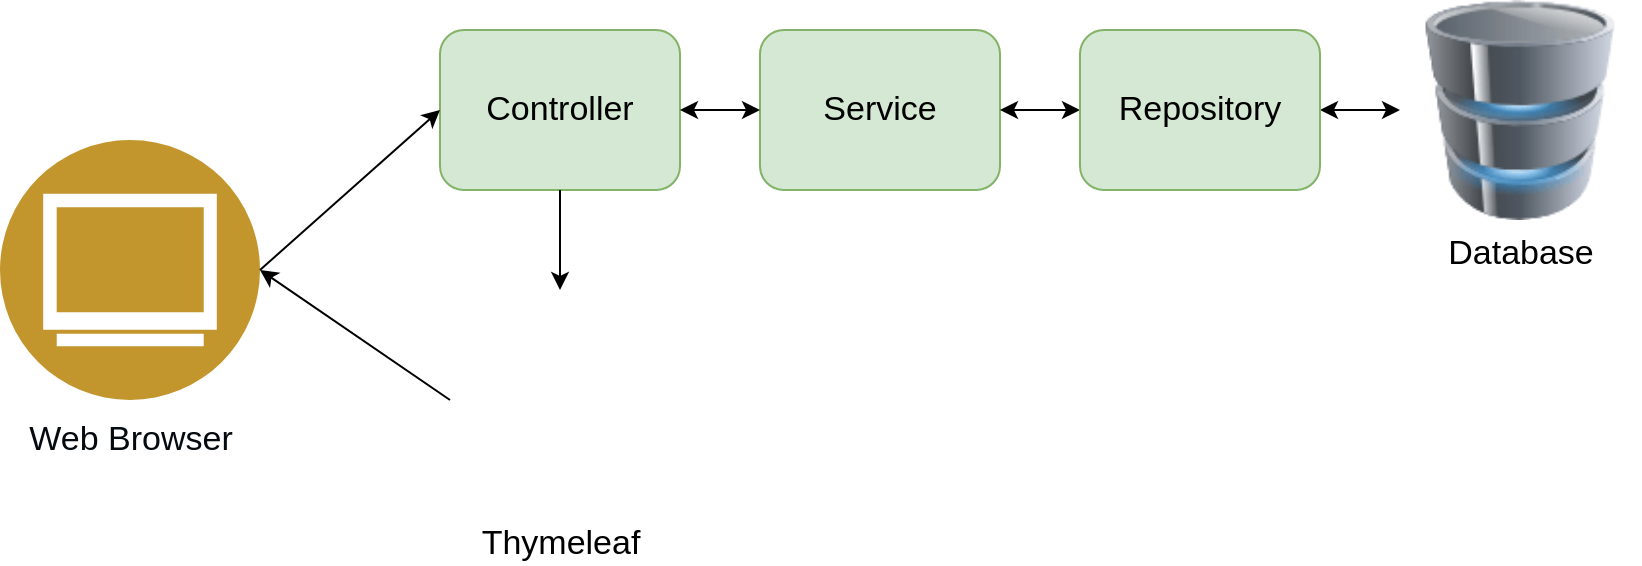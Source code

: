 <mxfile version="22.1.7" type="device">
  <diagram name="Page-1" id="LabQbAWAoYmEHPNMl4QD">
    <mxGraphModel dx="1521" dy="838" grid="1" gridSize="10" guides="1" tooltips="1" connect="1" arrows="1" fold="1" page="1" pageScale="1" pageWidth="850" pageHeight="1100" math="0" shadow="0">
      <root>
        <mxCell id="0" />
        <mxCell id="1" parent="0" />
        <mxCell id="jPKUjtmAMkBkqkPHHaoQ-2" value="&lt;font style=&quot;font-size: 17px;&quot;&gt;Controller&lt;/font&gt;" style="rounded=1;whiteSpace=wrap;html=1;fillColor=#d5e8d4;strokeColor=#82b366;" vertex="1" parent="1">
          <mxGeometry x="240" y="430" width="120" height="80" as="geometry" />
        </mxCell>
        <mxCell id="jPKUjtmAMkBkqkPHHaoQ-3" value="&lt;span style=&quot;font-size: 17px;&quot;&gt;Service&lt;/span&gt;" style="rounded=1;whiteSpace=wrap;html=1;fillColor=#d5e8d4;strokeColor=#82b366;" vertex="1" parent="1">
          <mxGeometry x="400" y="430" width="120" height="80" as="geometry" />
        </mxCell>
        <mxCell id="jPKUjtmAMkBkqkPHHaoQ-5" value="&lt;font style=&quot;font-size: 17px;&quot;&gt;Database&lt;/font&gt;" style="image;html=1;image=img/lib/clip_art/computers/Database_128x128.png" vertex="1" parent="1">
          <mxGeometry x="720" y="415" width="120" height="110" as="geometry" />
        </mxCell>
        <mxCell id="jPKUjtmAMkBkqkPHHaoQ-6" value="" style="endArrow=classic;startArrow=classic;html=1;rounded=0;exitX=1;exitY=0.5;exitDx=0;exitDy=0;entryX=0;entryY=0.5;entryDx=0;entryDy=0;" edge="1" parent="1" source="jPKUjtmAMkBkqkPHHaoQ-2" target="jPKUjtmAMkBkqkPHHaoQ-3">
          <mxGeometry width="50" height="50" relative="1" as="geometry">
            <mxPoint x="400" y="550" as="sourcePoint" />
            <mxPoint x="450" y="500" as="targetPoint" />
          </mxGeometry>
        </mxCell>
        <mxCell id="jPKUjtmAMkBkqkPHHaoQ-8" value="" style="endArrow=classic;startArrow=classic;html=1;rounded=0;exitX=1;exitY=0.5;exitDx=0;exitDy=0;" edge="1" parent="1" source="jPKUjtmAMkBkqkPHHaoQ-4" target="jPKUjtmAMkBkqkPHHaoQ-5">
          <mxGeometry width="50" height="50" relative="1" as="geometry">
            <mxPoint x="570" y="469.5" as="sourcePoint" />
            <mxPoint x="670" y="590" as="targetPoint" />
          </mxGeometry>
        </mxCell>
        <mxCell id="jPKUjtmAMkBkqkPHHaoQ-11" value="&lt;font style=&quot;font-size: 17px;&quot;&gt;Thymeleaf&lt;/font&gt;" style="shape=image;html=1;verticalAlign=top;verticalLabelPosition=bottom;labelBackgroundColor=#ffffff;imageAspect=0;aspect=fixed;image=https://cdn1.iconfinder.com/data/icons/seo-and-web-development-6/32/Web_website_favorite_site_star-128.png" vertex="1" parent="1">
          <mxGeometry x="245" y="560" width="110" height="110" as="geometry" />
        </mxCell>
        <mxCell id="jPKUjtmAMkBkqkPHHaoQ-12" value="&lt;font color=&quot;#050a0f&quot; style=&quot;font-size: 17px;&quot;&gt;Web Browser&lt;/font&gt;" style="image;aspect=fixed;perimeter=ellipsePerimeter;html=1;align=center;shadow=0;dashed=0;fontColor=#4277BB;labelBackgroundColor=default;fontSize=12;spacingTop=3;image=img/lib/ibm/users/browser.svg;" vertex="1" parent="1">
          <mxGeometry x="20" y="485" width="130" height="130" as="geometry" />
        </mxCell>
        <mxCell id="jPKUjtmAMkBkqkPHHaoQ-13" value="" style="endArrow=classic;startArrow=classic;html=1;rounded=0;exitX=1;exitY=0.5;exitDx=0;exitDy=0;" edge="1" parent="1" source="jPKUjtmAMkBkqkPHHaoQ-3" target="jPKUjtmAMkBkqkPHHaoQ-4">
          <mxGeometry width="50" height="50" relative="1" as="geometry">
            <mxPoint x="570" y="469.5" as="sourcePoint" />
            <mxPoint x="690" y="470" as="targetPoint" />
          </mxGeometry>
        </mxCell>
        <mxCell id="jPKUjtmAMkBkqkPHHaoQ-4" value="&lt;span style=&quot;font-size: 17px;&quot;&gt;Repository&lt;/span&gt;" style="rounded=1;whiteSpace=wrap;html=1;fillColor=#d5e8d4;strokeColor=#82b366;" vertex="1" parent="1">
          <mxGeometry x="560" y="430" width="120" height="80" as="geometry" />
        </mxCell>
        <mxCell id="jPKUjtmAMkBkqkPHHaoQ-15" value="" style="endArrow=classic;html=1;rounded=0;exitX=0.5;exitY=1;exitDx=0;exitDy=0;entryX=0.5;entryY=0;entryDx=0;entryDy=0;" edge="1" parent="1" source="jPKUjtmAMkBkqkPHHaoQ-2" target="jPKUjtmAMkBkqkPHHaoQ-11">
          <mxGeometry width="50" height="50" relative="1" as="geometry">
            <mxPoint x="400" y="450" as="sourcePoint" />
            <mxPoint x="450" y="400" as="targetPoint" />
          </mxGeometry>
        </mxCell>
        <mxCell id="jPKUjtmAMkBkqkPHHaoQ-16" value="" style="endArrow=classic;html=1;rounded=0;exitX=1;exitY=0.5;exitDx=0;exitDy=0;entryX=0;entryY=0.5;entryDx=0;entryDy=0;" edge="1" parent="1" source="jPKUjtmAMkBkqkPHHaoQ-12" target="jPKUjtmAMkBkqkPHHaoQ-2">
          <mxGeometry width="50" height="50" relative="1" as="geometry">
            <mxPoint x="400" y="450" as="sourcePoint" />
            <mxPoint x="450" y="400" as="targetPoint" />
          </mxGeometry>
        </mxCell>
        <mxCell id="jPKUjtmAMkBkqkPHHaoQ-17" value="" style="endArrow=classic;html=1;rounded=0;exitX=0;exitY=0.5;exitDx=0;exitDy=0;entryX=1;entryY=0.5;entryDx=0;entryDy=0;" edge="1" parent="1" source="jPKUjtmAMkBkqkPHHaoQ-11" target="jPKUjtmAMkBkqkPHHaoQ-12">
          <mxGeometry width="50" height="50" relative="1" as="geometry">
            <mxPoint x="140" y="790" as="sourcePoint" />
            <mxPoint x="180" y="630" as="targetPoint" />
          </mxGeometry>
        </mxCell>
      </root>
    </mxGraphModel>
  </diagram>
</mxfile>
